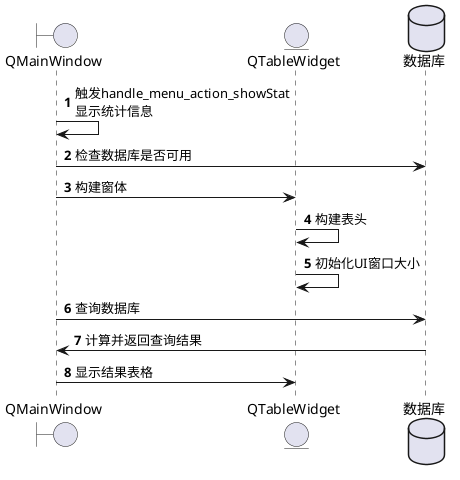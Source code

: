 @startuml
'https://plantuml.com/sequence-diagram

boundary QMainWindow as window
entity QTableWidget
database 数据库 as data

autonumber

window -> window: 触发handle_menu_action_showStat\n显示统计信息
window -> data: 检查数据库是否可用
window -> QTableWidget: 构建窗体
QTableWidget -> QTableWidget: 构建表头
QTableWidget -> QTableWidget: 初始化UI窗口大小
window -> data: 查询数据库
data -> window: 计算并返回查询结果
window -> QTableWidget: 显示结果表格

@enduml